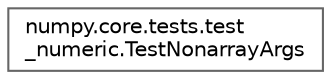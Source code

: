 digraph "Graphical Class Hierarchy"
{
 // LATEX_PDF_SIZE
  bgcolor="transparent";
  edge [fontname=Helvetica,fontsize=10,labelfontname=Helvetica,labelfontsize=10];
  node [fontname=Helvetica,fontsize=10,shape=box,height=0.2,width=0.4];
  rankdir="LR";
  Node0 [id="Node000000",label="numpy.core.tests.test\l_numeric.TestNonarrayArgs",height=0.2,width=0.4,color="grey40", fillcolor="white", style="filled",URL="$dd/d5f/classnumpy_1_1core_1_1tests_1_1test__numeric_1_1TestNonarrayArgs.html",tooltip=" "];
}

